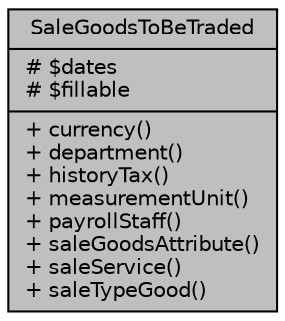 digraph "SaleGoodsToBeTraded"
{
 // LATEX_PDF_SIZE
  bgcolor="transparent";
  edge [fontname="Helvetica",fontsize="10",labelfontname="Helvetica",labelfontsize="10"];
  node [fontname="Helvetica",fontsize="10",shape=record];
  Node1 [label="{SaleGoodsToBeTraded\n|# $dates\l# $fillable\l|+ currency()\l+ department()\l+ historyTax()\l+ measurementUnit()\l+ payrollStaff()\l+ saleGoodsAttribute()\l+ saleService()\l+ saleTypeGood()\l}",height=0.2,width=0.4,color="black", fillcolor="grey75", style="filled", fontcolor="black",tooltip="[descripción detallada]"];
}
